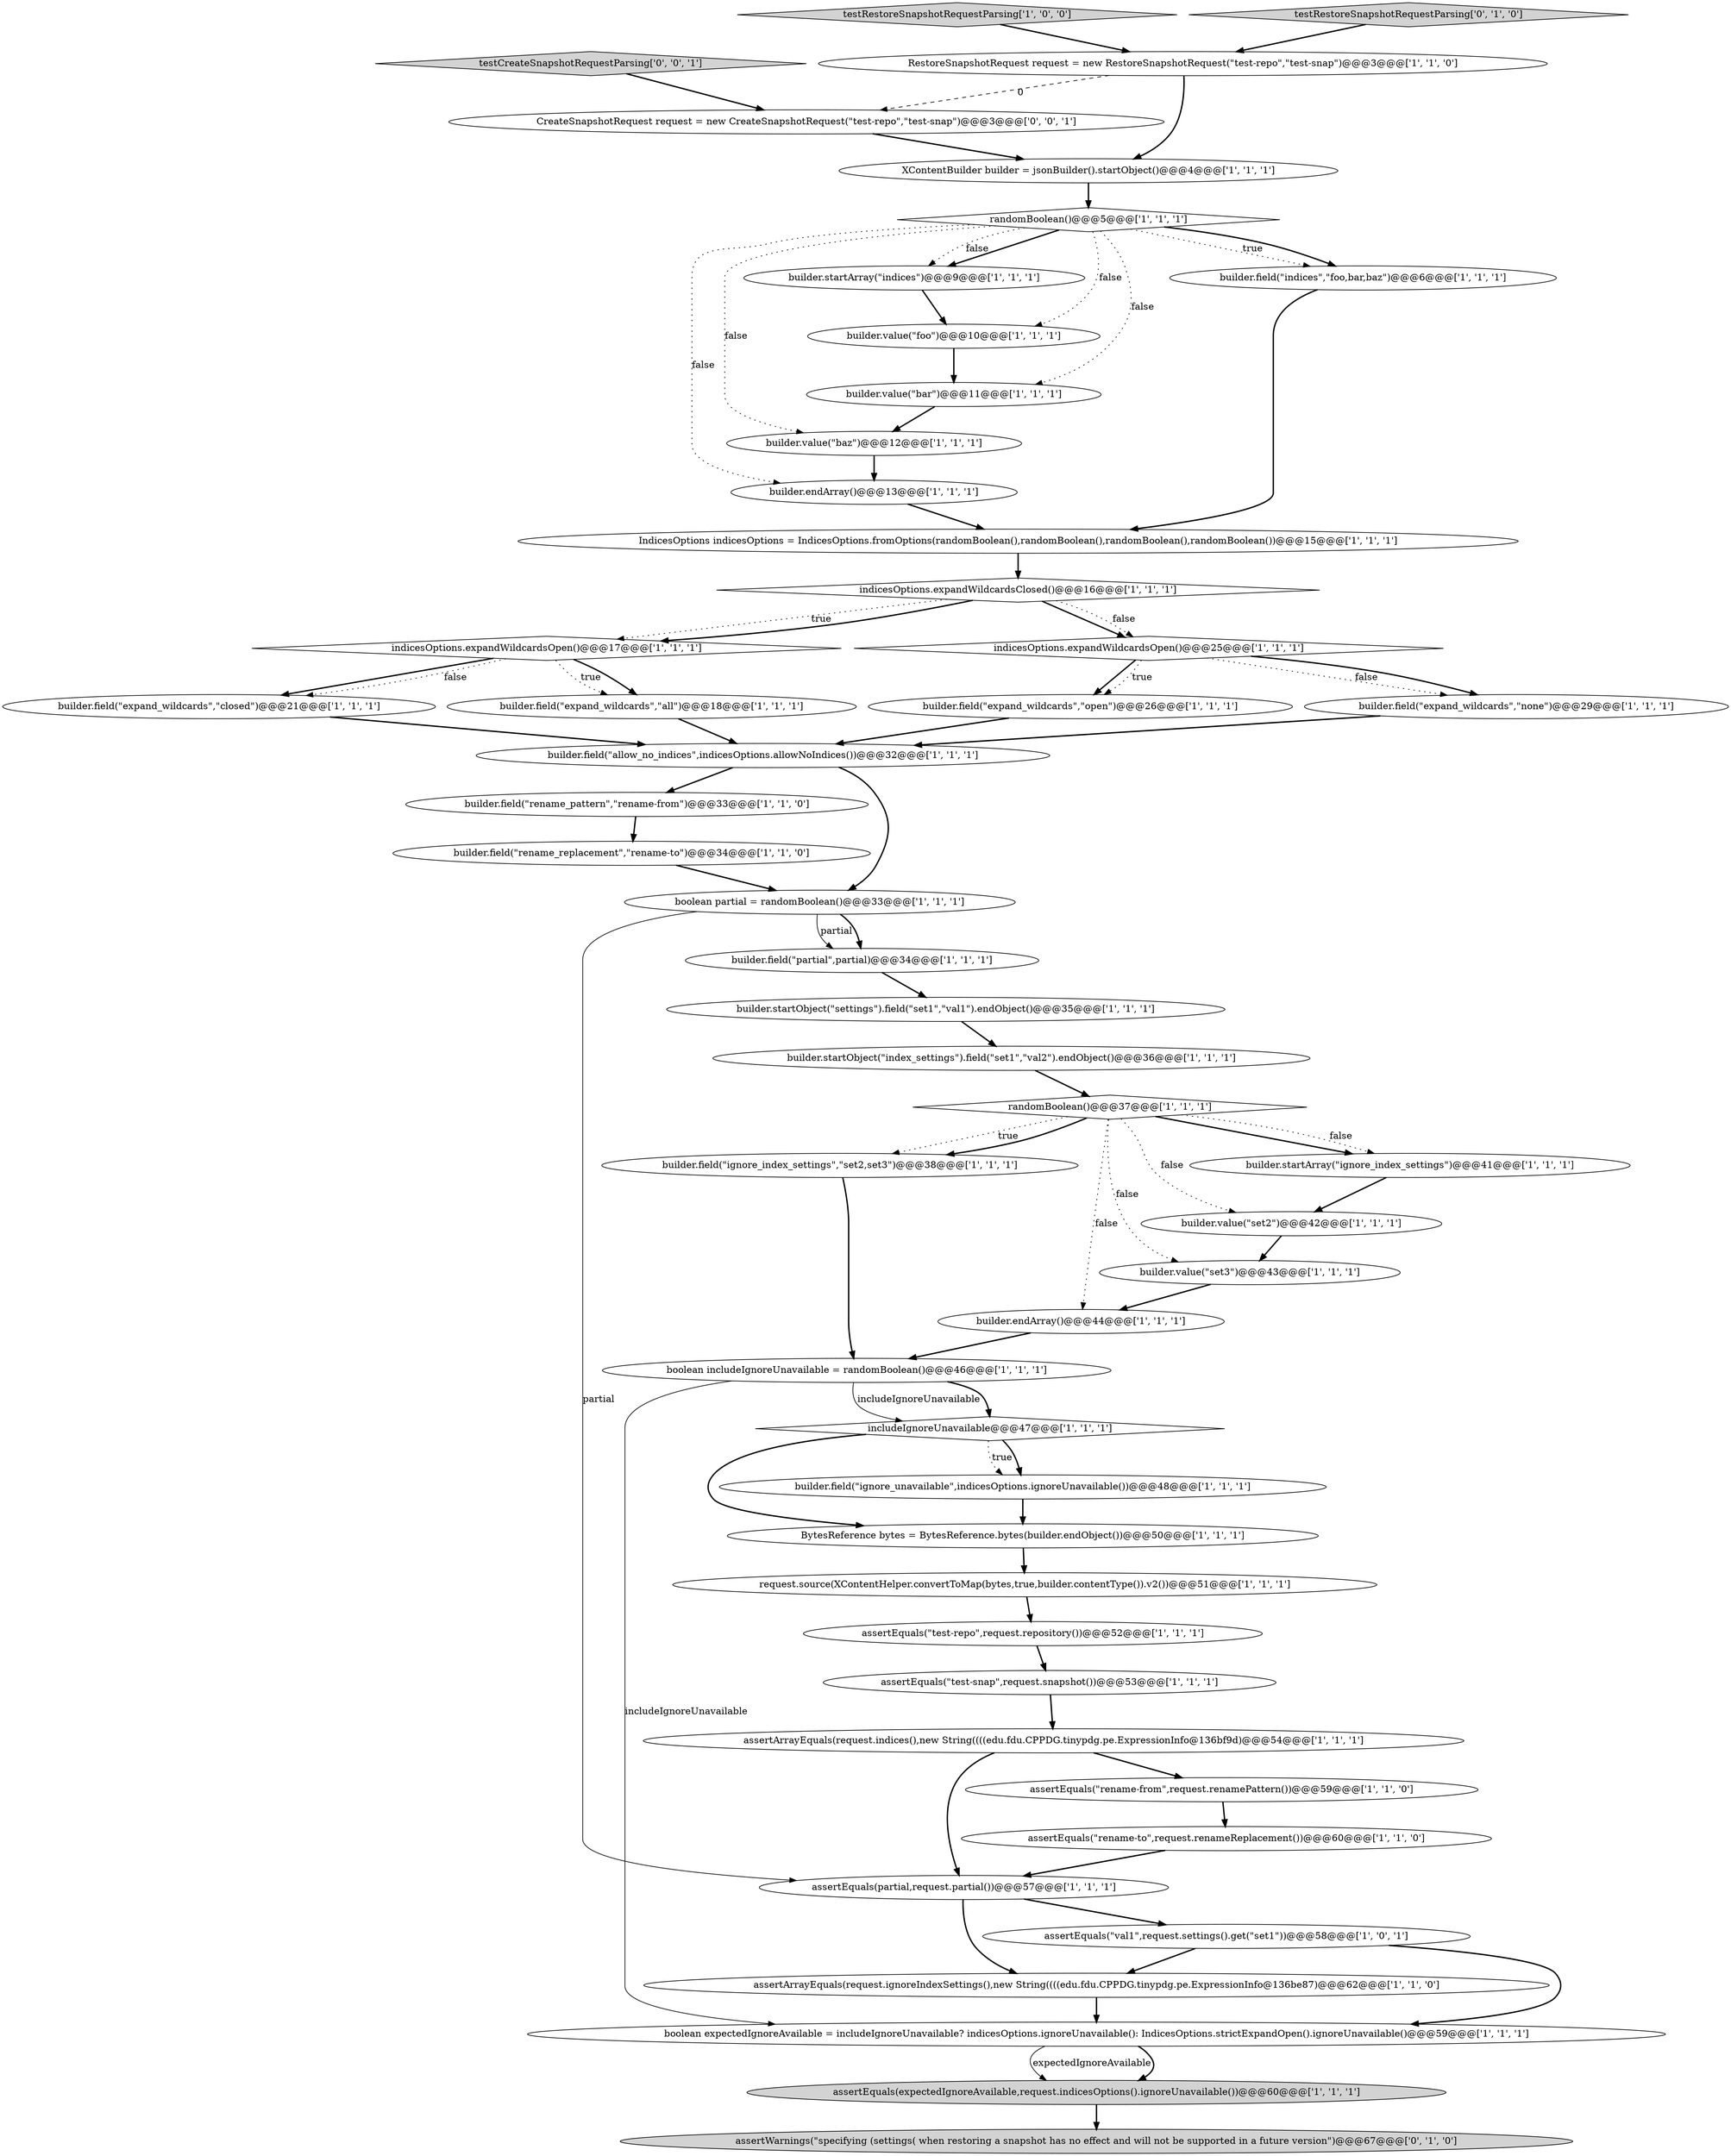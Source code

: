 digraph {
15 [style = filled, label = "indicesOptions.expandWildcardsClosed()@@@16@@@['1', '1', '1']", fillcolor = white, shape = diamond image = "AAA0AAABBB1BBB"];
8 [style = filled, label = "assertEquals(\"test-repo\",request.repository())@@@52@@@['1', '1', '1']", fillcolor = white, shape = ellipse image = "AAA0AAABBB1BBB"];
9 [style = filled, label = "testRestoreSnapshotRequestParsing['1', '0', '0']", fillcolor = lightgray, shape = diamond image = "AAA0AAABBB1BBB"];
43 [style = filled, label = "builder.field(\"rename_pattern\",\"rename-from\")@@@33@@@['1', '1', '0']", fillcolor = white, shape = ellipse image = "AAA0AAABBB1BBB"];
36 [style = filled, label = "builder.field(\"expand_wildcards\",\"all\")@@@18@@@['1', '1', '1']", fillcolor = white, shape = ellipse image = "AAA0AAABBB1BBB"];
26 [style = filled, label = "builder.field(\"partial\",partial)@@@34@@@['1', '1', '1']", fillcolor = white, shape = ellipse image = "AAA0AAABBB1BBB"];
27 [style = filled, label = "builder.field(\"ignore_unavailable\",indicesOptions.ignoreUnavailable())@@@48@@@['1', '1', '1']", fillcolor = white, shape = ellipse image = "AAA0AAABBB1BBB"];
48 [style = filled, label = "CreateSnapshotRequest request = new CreateSnapshotRequest(\"test-repo\",\"test-snap\")@@@3@@@['0', '0', '1']", fillcolor = white, shape = ellipse image = "AAA0AAABBB3BBB"];
25 [style = filled, label = "builder.value(\"baz\")@@@12@@@['1', '1', '1']", fillcolor = white, shape = ellipse image = "AAA0AAABBB1BBB"];
44 [style = filled, label = "builder.field(\"expand_wildcards\",\"open\")@@@26@@@['1', '1', '1']", fillcolor = white, shape = ellipse image = "AAA0AAABBB1BBB"];
20 [style = filled, label = "builder.startArray(\"indices\")@@@9@@@['1', '1', '1']", fillcolor = white, shape = ellipse image = "AAA0AAABBB1BBB"];
4 [style = filled, label = "builder.field(\"expand_wildcards\",\"closed\")@@@21@@@['1', '1', '1']", fillcolor = white, shape = ellipse image = "AAA0AAABBB1BBB"];
2 [style = filled, label = "assertEquals(partial,request.partial())@@@57@@@['1', '1', '1']", fillcolor = white, shape = ellipse image = "AAA0AAABBB1BBB"];
14 [style = filled, label = "builder.field(\"ignore_index_settings\",\"set2,set3\")@@@38@@@['1', '1', '1']", fillcolor = white, shape = ellipse image = "AAA0AAABBB1BBB"];
39 [style = filled, label = "BytesReference bytes = BytesReference.bytes(builder.endObject())@@@50@@@['1', '1', '1']", fillcolor = white, shape = ellipse image = "AAA0AAABBB1BBB"];
41 [style = filled, label = "request.source(XContentHelper.convertToMap(bytes,true,builder.contentType()).v2())@@@51@@@['1', '1', '1']", fillcolor = white, shape = ellipse image = "AAA0AAABBB1BBB"];
7 [style = filled, label = "includeIgnoreUnavailable@@@47@@@['1', '1', '1']", fillcolor = white, shape = diamond image = "AAA0AAABBB1BBB"];
29 [style = filled, label = "boolean includeIgnoreUnavailable = randomBoolean()@@@46@@@['1', '1', '1']", fillcolor = white, shape = ellipse image = "AAA0AAABBB1BBB"];
49 [style = filled, label = "testCreateSnapshotRequestParsing['0', '0', '1']", fillcolor = lightgray, shape = diamond image = "AAA0AAABBB3BBB"];
3 [style = filled, label = "IndicesOptions indicesOptions = IndicesOptions.fromOptions(randomBoolean(),randomBoolean(),randomBoolean(),randomBoolean())@@@15@@@['1', '1', '1']", fillcolor = white, shape = ellipse image = "AAA0AAABBB1BBB"];
45 [style = filled, label = "builder.value(\"set3\")@@@43@@@['1', '1', '1']", fillcolor = white, shape = ellipse image = "AAA0AAABBB1BBB"];
46 [style = filled, label = "assertWarnings(\"specifying (settings( when restoring a snapshot has no effect and will not be supported in a future version\")@@@67@@@['0', '1', '0']", fillcolor = lightgray, shape = ellipse image = "AAA1AAABBB2BBB"];
31 [style = filled, label = "XContentBuilder builder = jsonBuilder().startObject()@@@4@@@['1', '1', '1']", fillcolor = white, shape = ellipse image = "AAA0AAABBB1BBB"];
30 [style = filled, label = "randomBoolean()@@@37@@@['1', '1', '1']", fillcolor = white, shape = diamond image = "AAA0AAABBB1BBB"];
5 [style = filled, label = "builder.field(\"rename_replacement\",\"rename-to\")@@@34@@@['1', '1', '0']", fillcolor = white, shape = ellipse image = "AAA0AAABBB1BBB"];
32 [style = filled, label = "assertEquals(expectedIgnoreAvailable,request.indicesOptions().ignoreUnavailable())@@@60@@@['1', '1', '1']", fillcolor = lightgray, shape = ellipse image = "AAA0AAABBB1BBB"];
16 [style = filled, label = "assertArrayEquals(request.ignoreIndexSettings(),new String((((edu.fdu.CPPDG.tinypdg.pe.ExpressionInfo@136be87)@@@62@@@['1', '1', '0']", fillcolor = white, shape = ellipse image = "AAA0AAABBB1BBB"];
38 [style = filled, label = "builder.endArray()@@@13@@@['1', '1', '1']", fillcolor = white, shape = ellipse image = "AAA0AAABBB1BBB"];
0 [style = filled, label = "assertEquals(\"rename-from\",request.renamePattern())@@@59@@@['1', '1', '0']", fillcolor = white, shape = ellipse image = "AAA0AAABBB1BBB"];
23 [style = filled, label = "builder.field(\"expand_wildcards\",\"none\")@@@29@@@['1', '1', '1']", fillcolor = white, shape = ellipse image = "AAA0AAABBB1BBB"];
34 [style = filled, label = "boolean partial = randomBoolean()@@@33@@@['1', '1', '1']", fillcolor = white, shape = ellipse image = "AAA0AAABBB1BBB"];
37 [style = filled, label = "assertEquals(\"test-snap\",request.snapshot())@@@53@@@['1', '1', '1']", fillcolor = white, shape = ellipse image = "AAA0AAABBB1BBB"];
1 [style = filled, label = "RestoreSnapshotRequest request = new RestoreSnapshotRequest(\"test-repo\",\"test-snap\")@@@3@@@['1', '1', '0']", fillcolor = white, shape = ellipse image = "AAA0AAABBB1BBB"];
12 [style = filled, label = "builder.endArray()@@@44@@@['1', '1', '1']", fillcolor = white, shape = ellipse image = "AAA0AAABBB1BBB"];
19 [style = filled, label = "builder.field(\"allow_no_indices\",indicesOptions.allowNoIndices())@@@32@@@['1', '1', '1']", fillcolor = white, shape = ellipse image = "AAA0AAABBB1BBB"];
21 [style = filled, label = "builder.startObject(\"index_settings\").field(\"set1\",\"val2\").endObject()@@@36@@@['1', '1', '1']", fillcolor = white, shape = ellipse image = "AAA0AAABBB1BBB"];
35 [style = filled, label = "assertArrayEquals(request.indices(),new String((((edu.fdu.CPPDG.tinypdg.pe.ExpressionInfo@136bf9d)@@@54@@@['1', '1', '1']", fillcolor = white, shape = ellipse image = "AAA0AAABBB1BBB"];
13 [style = filled, label = "indicesOptions.expandWildcardsOpen()@@@17@@@['1', '1', '1']", fillcolor = white, shape = diamond image = "AAA0AAABBB1BBB"];
28 [style = filled, label = "boolean expectedIgnoreAvailable = includeIgnoreUnavailable? indicesOptions.ignoreUnavailable(): IndicesOptions.strictExpandOpen().ignoreUnavailable()@@@59@@@['1', '1', '1']", fillcolor = white, shape = ellipse image = "AAA0AAABBB1BBB"];
6 [style = filled, label = "builder.startObject(\"settings\").field(\"set1\",\"val1\").endObject()@@@35@@@['1', '1', '1']", fillcolor = white, shape = ellipse image = "AAA0AAABBB1BBB"];
40 [style = filled, label = "builder.value(\"foo\")@@@10@@@['1', '1', '1']", fillcolor = white, shape = ellipse image = "AAA0AAABBB1BBB"];
11 [style = filled, label = "builder.value(\"bar\")@@@11@@@['1', '1', '1']", fillcolor = white, shape = ellipse image = "AAA0AAABBB1BBB"];
17 [style = filled, label = "builder.startArray(\"ignore_index_settings\")@@@41@@@['1', '1', '1']", fillcolor = white, shape = ellipse image = "AAA0AAABBB1BBB"];
18 [style = filled, label = "assertEquals(\"val1\",request.settings().get(\"set1\"))@@@58@@@['1', '0', '1']", fillcolor = white, shape = ellipse image = "AAA0AAABBB1BBB"];
10 [style = filled, label = "builder.field(\"indices\",\"foo,bar,baz\")@@@6@@@['1', '1', '1']", fillcolor = white, shape = ellipse image = "AAA0AAABBB1BBB"];
22 [style = filled, label = "indicesOptions.expandWildcardsOpen()@@@25@@@['1', '1', '1']", fillcolor = white, shape = diamond image = "AAA0AAABBB1BBB"];
24 [style = filled, label = "randomBoolean()@@@5@@@['1', '1', '1']", fillcolor = white, shape = diamond image = "AAA0AAABBB1BBB"];
42 [style = filled, label = "builder.value(\"set2\")@@@42@@@['1', '1', '1']", fillcolor = white, shape = ellipse image = "AAA0AAABBB1BBB"];
47 [style = filled, label = "testRestoreSnapshotRequestParsing['0', '1', '0']", fillcolor = lightgray, shape = diamond image = "AAA0AAABBB2BBB"];
33 [style = filled, label = "assertEquals(\"rename-to\",request.renameReplacement())@@@60@@@['1', '1', '0']", fillcolor = white, shape = ellipse image = "AAA0AAABBB1BBB"];
28->32 [style = solid, label="expectedIgnoreAvailable"];
11->25 [style = bold, label=""];
42->45 [style = bold, label=""];
26->6 [style = bold, label=""];
24->11 [style = dotted, label="false"];
43->5 [style = bold, label=""];
35->2 [style = bold, label=""];
27->39 [style = bold, label=""];
0->33 [style = bold, label=""];
1->31 [style = bold, label=""];
13->4 [style = bold, label=""];
23->19 [style = bold, label=""];
15->13 [style = dotted, label="true"];
47->1 [style = bold, label=""];
36->19 [style = bold, label=""];
24->20 [style = bold, label=""];
22->44 [style = bold, label=""];
37->35 [style = bold, label=""];
30->12 [style = dotted, label="false"];
29->7 [style = solid, label="includeIgnoreUnavailable"];
28->32 [style = bold, label=""];
21->30 [style = bold, label=""];
30->45 [style = dotted, label="false"];
8->37 [style = bold, label=""];
34->2 [style = solid, label="partial"];
25->38 [style = bold, label=""];
5->34 [style = bold, label=""];
15->22 [style = bold, label=""];
24->10 [style = dotted, label="true"];
30->42 [style = dotted, label="false"];
13->4 [style = dotted, label="false"];
30->14 [style = dotted, label="true"];
7->27 [style = dotted, label="true"];
24->10 [style = bold, label=""];
24->38 [style = dotted, label="false"];
19->34 [style = bold, label=""];
18->28 [style = bold, label=""];
10->3 [style = bold, label=""];
48->31 [style = bold, label=""];
39->41 [style = bold, label=""];
19->43 [style = bold, label=""];
15->22 [style = dotted, label="false"];
6->21 [style = bold, label=""];
14->29 [style = bold, label=""];
33->2 [style = bold, label=""];
44->19 [style = bold, label=""];
35->0 [style = bold, label=""];
32->46 [style = bold, label=""];
38->3 [style = bold, label=""];
4->19 [style = bold, label=""];
2->18 [style = bold, label=""];
34->26 [style = solid, label="partial"];
1->48 [style = dashed, label="0"];
7->39 [style = bold, label=""];
18->16 [style = bold, label=""];
41->8 [style = bold, label=""];
15->13 [style = bold, label=""];
22->44 [style = dotted, label="true"];
24->40 [style = dotted, label="false"];
3->15 [style = bold, label=""];
12->29 [style = bold, label=""];
29->7 [style = bold, label=""];
17->42 [style = bold, label=""];
16->28 [style = bold, label=""];
22->23 [style = dotted, label="false"];
2->16 [style = bold, label=""];
13->36 [style = dotted, label="true"];
30->17 [style = dotted, label="false"];
49->48 [style = bold, label=""];
29->28 [style = solid, label="includeIgnoreUnavailable"];
31->24 [style = bold, label=""];
22->23 [style = bold, label=""];
13->36 [style = bold, label=""];
30->14 [style = bold, label=""];
30->17 [style = bold, label=""];
24->20 [style = dotted, label="false"];
9->1 [style = bold, label=""];
34->26 [style = bold, label=""];
24->25 [style = dotted, label="false"];
45->12 [style = bold, label=""];
7->27 [style = bold, label=""];
20->40 [style = bold, label=""];
40->11 [style = bold, label=""];
}

